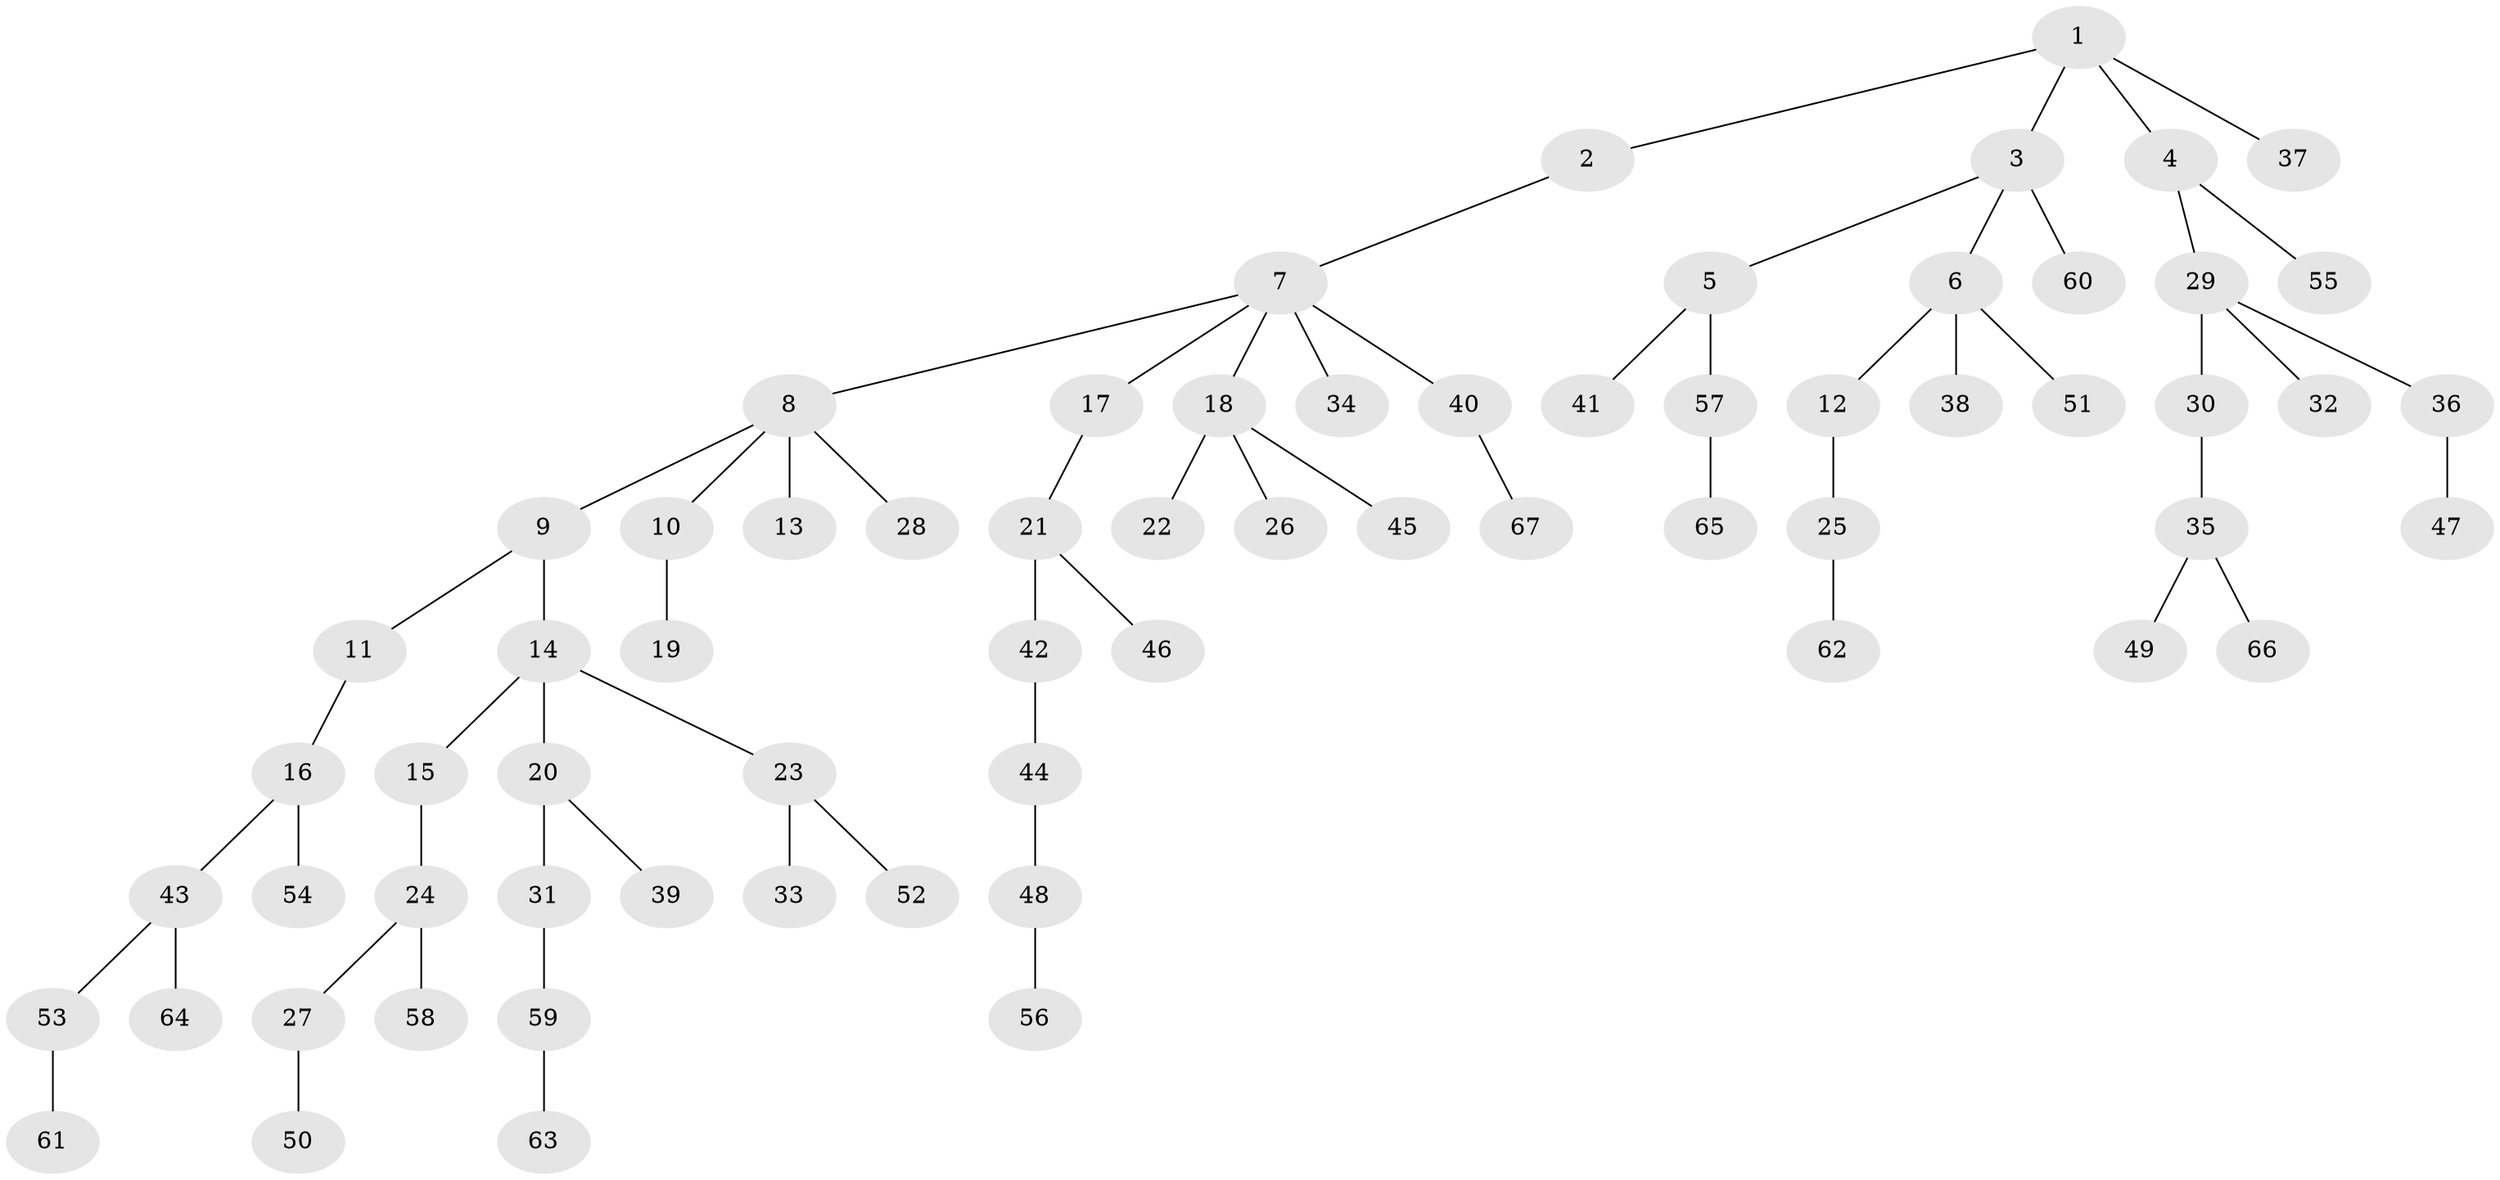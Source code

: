 // coarse degree distribution, {3: 0.14634146341463414, 2: 0.4146341463414634, 5: 0.024390243902439025, 4: 0.04878048780487805, 1: 0.36585365853658536}
// Generated by graph-tools (version 1.1) at 2025/51/03/04/25 22:51:53]
// undirected, 67 vertices, 66 edges
graph export_dot {
  node [color=gray90,style=filled];
  1;
  2;
  3;
  4;
  5;
  6;
  7;
  8;
  9;
  10;
  11;
  12;
  13;
  14;
  15;
  16;
  17;
  18;
  19;
  20;
  21;
  22;
  23;
  24;
  25;
  26;
  27;
  28;
  29;
  30;
  31;
  32;
  33;
  34;
  35;
  36;
  37;
  38;
  39;
  40;
  41;
  42;
  43;
  44;
  45;
  46;
  47;
  48;
  49;
  50;
  51;
  52;
  53;
  54;
  55;
  56;
  57;
  58;
  59;
  60;
  61;
  62;
  63;
  64;
  65;
  66;
  67;
  1 -- 2;
  1 -- 3;
  1 -- 4;
  1 -- 37;
  2 -- 7;
  3 -- 5;
  3 -- 6;
  3 -- 60;
  4 -- 29;
  4 -- 55;
  5 -- 41;
  5 -- 57;
  6 -- 12;
  6 -- 38;
  6 -- 51;
  7 -- 8;
  7 -- 17;
  7 -- 18;
  7 -- 34;
  7 -- 40;
  8 -- 9;
  8 -- 10;
  8 -- 13;
  8 -- 28;
  9 -- 11;
  9 -- 14;
  10 -- 19;
  11 -- 16;
  12 -- 25;
  14 -- 15;
  14 -- 20;
  14 -- 23;
  15 -- 24;
  16 -- 43;
  16 -- 54;
  17 -- 21;
  18 -- 22;
  18 -- 26;
  18 -- 45;
  20 -- 31;
  20 -- 39;
  21 -- 42;
  21 -- 46;
  23 -- 33;
  23 -- 52;
  24 -- 27;
  24 -- 58;
  25 -- 62;
  27 -- 50;
  29 -- 30;
  29 -- 32;
  29 -- 36;
  30 -- 35;
  31 -- 59;
  35 -- 49;
  35 -- 66;
  36 -- 47;
  40 -- 67;
  42 -- 44;
  43 -- 53;
  43 -- 64;
  44 -- 48;
  48 -- 56;
  53 -- 61;
  57 -- 65;
  59 -- 63;
}
